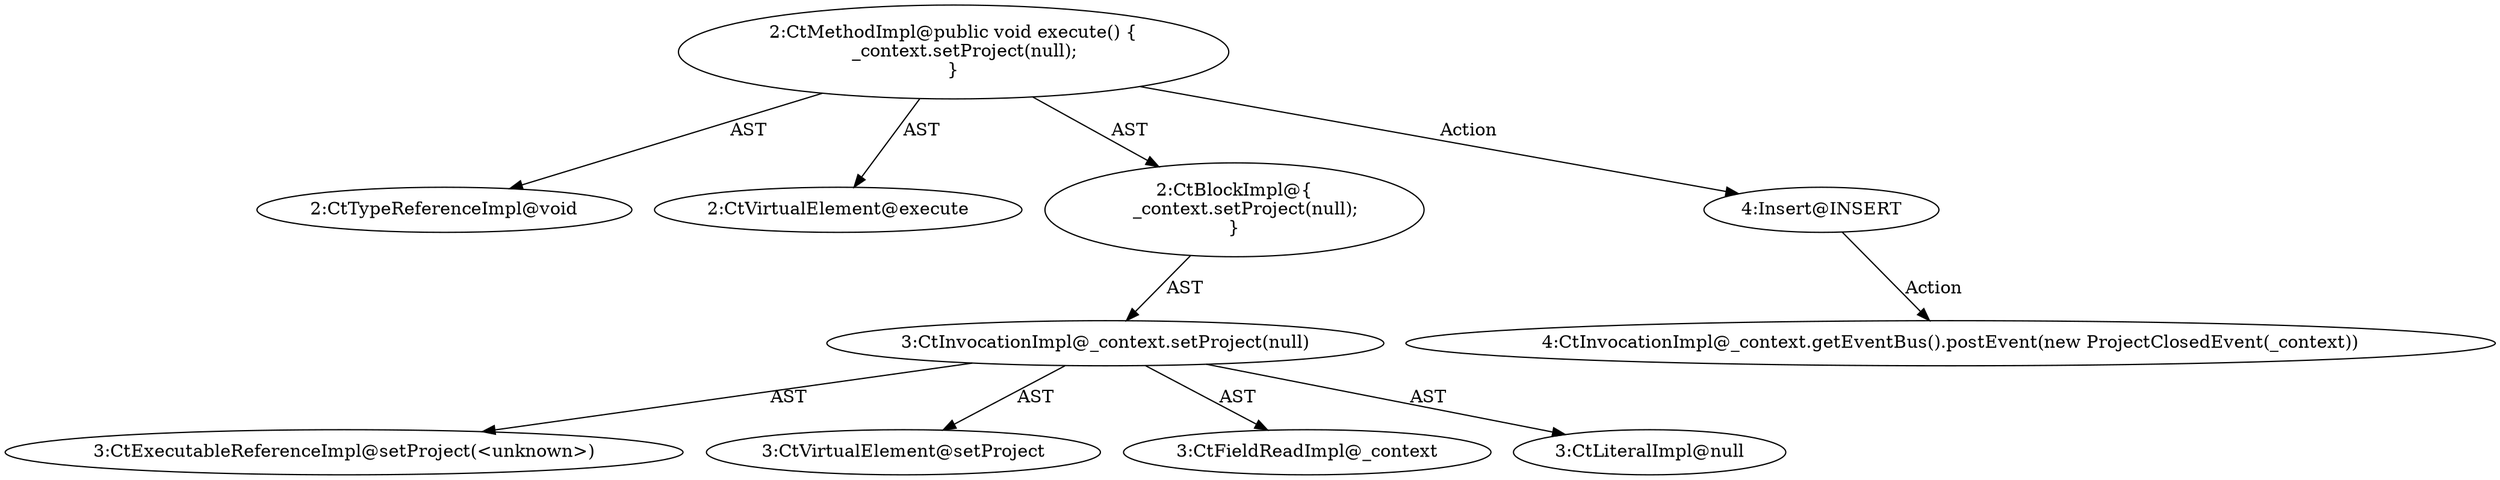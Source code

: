digraph "execute#?" {
0 [label="2:CtTypeReferenceImpl@void" shape=ellipse]
1 [label="2:CtVirtualElement@execute" shape=ellipse]
2 [label="3:CtExecutableReferenceImpl@setProject(<unknown>)" shape=ellipse]
3 [label="3:CtVirtualElement@setProject" shape=ellipse]
4 [label="3:CtFieldReadImpl@_context" shape=ellipse]
5 [label="3:CtLiteralImpl@null" shape=ellipse]
6 [label="3:CtInvocationImpl@_context.setProject(null)" shape=ellipse]
7 [label="2:CtBlockImpl@\{
    _context.setProject(null);
\}" shape=ellipse]
8 [label="2:CtMethodImpl@public void execute() \{
    _context.setProject(null);
\}" shape=ellipse]
9 [label="4:Insert@INSERT" shape=ellipse]
10 [label="4:CtInvocationImpl@_context.getEventBus().postEvent(new ProjectClosedEvent(_context))" shape=ellipse]
6 -> 3 [label="AST"];
6 -> 4 [label="AST"];
6 -> 2 [label="AST"];
6 -> 5 [label="AST"];
7 -> 6 [label="AST"];
8 -> 1 [label="AST"];
8 -> 0 [label="AST"];
8 -> 7 [label="AST"];
8 -> 9 [label="Action"];
9 -> 10 [label="Action"];
}